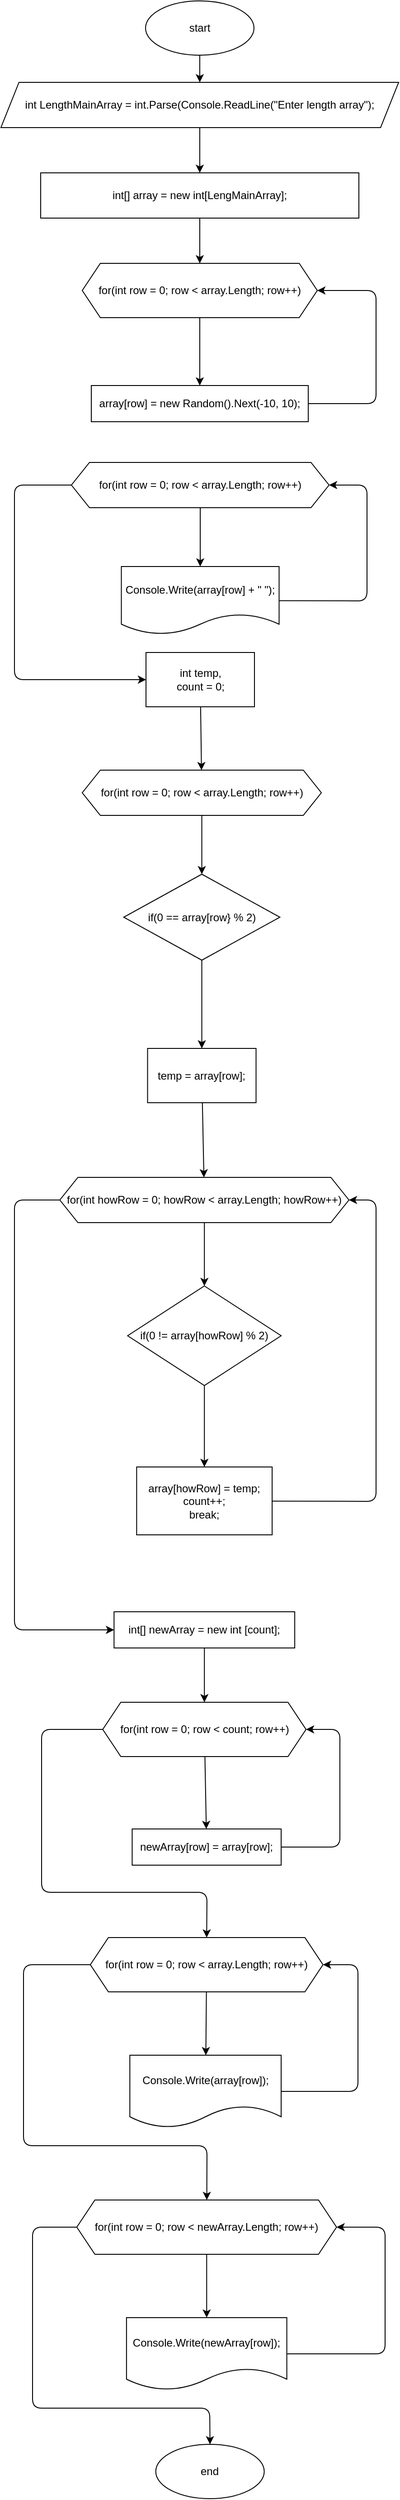 <mxfile>
    <diagram id="7j8OeyngUNTZfgthSnpG" name="Page-1">
        <mxGraphModel dx="1055" dy="1619" grid="1" gridSize="10" guides="1" tooltips="1" connect="1" arrows="1" fold="1" page="1" pageScale="1" pageWidth="850" pageHeight="1100" math="0" shadow="0">
            <root>
                <mxCell id="DKBDY1ygc_gVLrYvxeSk-0"/>
                <mxCell id="DKBDY1ygc_gVLrYvxeSk-1" parent="DKBDY1ygc_gVLrYvxeSk-0"/>
                <mxCell id="DKBDY1ygc_gVLrYvxeSk-4" value="" style="edgeStyle=none;html=1;" parent="DKBDY1ygc_gVLrYvxeSk-1" source="DKBDY1ygc_gVLrYvxeSk-2" target="DKBDY1ygc_gVLrYvxeSk-3" edge="1">
                    <mxGeometry relative="1" as="geometry"/>
                </mxCell>
                <mxCell id="DKBDY1ygc_gVLrYvxeSk-2" value="start" style="ellipse;whiteSpace=wrap;html=1;" parent="DKBDY1ygc_gVLrYvxeSk-1" vertex="1">
                    <mxGeometry x="365" y="-1080" width="120" height="60" as="geometry"/>
                </mxCell>
                <mxCell id="DKBDY1ygc_gVLrYvxeSk-13" value="" style="edgeStyle=none;html=1;" parent="DKBDY1ygc_gVLrYvxeSk-1" source="DKBDY1ygc_gVLrYvxeSk-3" target="DKBDY1ygc_gVLrYvxeSk-12" edge="1">
                    <mxGeometry relative="1" as="geometry"/>
                </mxCell>
                <mxCell id="DKBDY1ygc_gVLrYvxeSk-3" value="int LengthMainArray = int.Parse(Console.ReadLine(&quot;Enter length array&quot;);" style="shape=parallelogram;perimeter=parallelogramPerimeter;whiteSpace=wrap;html=1;fixedSize=1;" parent="DKBDY1ygc_gVLrYvxeSk-1" vertex="1">
                    <mxGeometry x="205" y="-990" width="440" height="50" as="geometry"/>
                </mxCell>
                <mxCell id="DKBDY1ygc_gVLrYvxeSk-8" value="" style="edgeStyle=none;html=1;" parent="DKBDY1ygc_gVLrYvxeSk-1" source="DKBDY1ygc_gVLrYvxeSk-5" target="DKBDY1ygc_gVLrYvxeSk-7" edge="1">
                    <mxGeometry relative="1" as="geometry"/>
                </mxCell>
                <mxCell id="DKBDY1ygc_gVLrYvxeSk-5" value="for(int row = 0; row &amp;lt; array.Length; row++)" style="shape=hexagon;perimeter=hexagonPerimeter2;whiteSpace=wrap;html=1;fixedSize=1;" parent="DKBDY1ygc_gVLrYvxeSk-1" vertex="1">
                    <mxGeometry x="295" y="-790" width="260" height="60" as="geometry"/>
                </mxCell>
                <mxCell id="0W0a0CYIU2EytpzVWh9a-0" style="edgeStyle=none;html=1;entryX=1;entryY=0.5;entryDx=0;entryDy=0;" parent="DKBDY1ygc_gVLrYvxeSk-1" source="DKBDY1ygc_gVLrYvxeSk-7" target="DKBDY1ygc_gVLrYvxeSk-5" edge="1">
                    <mxGeometry relative="1" as="geometry">
                        <Array as="points">
                            <mxPoint x="620" y="-635"/>
                            <mxPoint x="620" y="-760"/>
                        </Array>
                    </mxGeometry>
                </mxCell>
                <mxCell id="DKBDY1ygc_gVLrYvxeSk-7" value="&lt;span&gt;array[row] = new Random().Next(-10, 10);&lt;/span&gt;" style="whiteSpace=wrap;html=1;" parent="DKBDY1ygc_gVLrYvxeSk-1" vertex="1">
                    <mxGeometry x="305" y="-655" width="240" height="40" as="geometry"/>
                </mxCell>
                <mxCell id="0W0a0CYIU2EytpzVWh9a-5" value="" style="edgeStyle=none;html=1;" parent="DKBDY1ygc_gVLrYvxeSk-1" source="DKBDY1ygc_gVLrYvxeSk-10" target="0W0a0CYIU2EytpzVWh9a-4" edge="1">
                    <mxGeometry relative="1" as="geometry">
                        <Array as="points">
                            <mxPoint x="220" y="-545"/>
                            <mxPoint x="220" y="-330"/>
                        </Array>
                    </mxGeometry>
                </mxCell>
                <mxCell id="3" value="" style="edgeStyle=none;html=1;" edge="1" parent="DKBDY1ygc_gVLrYvxeSk-1" source="DKBDY1ygc_gVLrYvxeSk-10" target="2">
                    <mxGeometry relative="1" as="geometry"/>
                </mxCell>
                <mxCell id="DKBDY1ygc_gVLrYvxeSk-10" value="for(int row = 0; row &amp;lt; array.Length; row++)" style="shape=hexagon;perimeter=hexagonPerimeter2;whiteSpace=wrap;html=1;fixedSize=1;" parent="DKBDY1ygc_gVLrYvxeSk-1" vertex="1">
                    <mxGeometry x="283" y="-570" width="285" height="50" as="geometry"/>
                </mxCell>
                <mxCell id="DKBDY1ygc_gVLrYvxeSk-14" style="edgeStyle=none;html=1;entryX=0.5;entryY=0;entryDx=0;entryDy=0;" parent="DKBDY1ygc_gVLrYvxeSk-1" source="DKBDY1ygc_gVLrYvxeSk-12" target="DKBDY1ygc_gVLrYvxeSk-5" edge="1">
                    <mxGeometry relative="1" as="geometry"/>
                </mxCell>
                <mxCell id="DKBDY1ygc_gVLrYvxeSk-12" value="int[] array = new int[LengMainArray];" style="whiteSpace=wrap;html=1;" parent="DKBDY1ygc_gVLrYvxeSk-1" vertex="1">
                    <mxGeometry x="249" y="-890" width="352" height="50" as="geometry"/>
                </mxCell>
                <mxCell id="0W0a0CYIU2EytpzVWh9a-7" value="" style="edgeStyle=none;html=1;" parent="DKBDY1ygc_gVLrYvxeSk-1" source="0W0a0CYIU2EytpzVWh9a-4" target="0W0a0CYIU2EytpzVWh9a-6" edge="1">
                    <mxGeometry relative="1" as="geometry"/>
                </mxCell>
                <mxCell id="0W0a0CYIU2EytpzVWh9a-4" value="int temp,&lt;br&gt;count = 0;" style="whiteSpace=wrap;html=1;" parent="DKBDY1ygc_gVLrYvxeSk-1" vertex="1">
                    <mxGeometry x="365.5" y="-360" width="120" height="60" as="geometry"/>
                </mxCell>
                <mxCell id="0W0a0CYIU2EytpzVWh9a-9" value="" style="edgeStyle=none;html=1;" parent="DKBDY1ygc_gVLrYvxeSk-1" source="0W0a0CYIU2EytpzVWh9a-6" target="0W0a0CYIU2EytpzVWh9a-8" edge="1">
                    <mxGeometry relative="1" as="geometry"/>
                </mxCell>
                <mxCell id="0W0a0CYIU2EytpzVWh9a-6" value="for(int row = 0; row &amp;lt; array.Length; row++)" style="shape=hexagon;perimeter=hexagonPerimeter2;whiteSpace=wrap;html=1;fixedSize=1;" parent="DKBDY1ygc_gVLrYvxeSk-1" vertex="1">
                    <mxGeometry x="295" y="-230" width="264.5" height="50" as="geometry"/>
                </mxCell>
                <mxCell id="0W0a0CYIU2EytpzVWh9a-11" value="" style="edgeStyle=none;html=1;" parent="DKBDY1ygc_gVLrYvxeSk-1" source="0W0a0CYIU2EytpzVWh9a-8" target="0W0a0CYIU2EytpzVWh9a-10" edge="1">
                    <mxGeometry relative="1" as="geometry"/>
                </mxCell>
                <mxCell id="0W0a0CYIU2EytpzVWh9a-8" value="if(0 == array[row} % 2)" style="rhombus;whiteSpace=wrap;html=1;" parent="DKBDY1ygc_gVLrYvxeSk-1" vertex="1">
                    <mxGeometry x="340.88" y="-115" width="172.75" height="95" as="geometry"/>
                </mxCell>
                <mxCell id="0W0a0CYIU2EytpzVWh9a-13" value="" style="edgeStyle=none;html=1;" parent="DKBDY1ygc_gVLrYvxeSk-1" source="0W0a0CYIU2EytpzVWh9a-10" target="0W0a0CYIU2EytpzVWh9a-12" edge="1">
                    <mxGeometry relative="1" as="geometry"/>
                </mxCell>
                <mxCell id="0W0a0CYIU2EytpzVWh9a-10" value="temp = array[row];" style="whiteSpace=wrap;html=1;" parent="DKBDY1ygc_gVLrYvxeSk-1" vertex="1">
                    <mxGeometry x="367.255" y="77.5" width="120" height="60" as="geometry"/>
                </mxCell>
                <mxCell id="0W0a0CYIU2EytpzVWh9a-15" value="" style="edgeStyle=none;html=1;" parent="DKBDY1ygc_gVLrYvxeSk-1" source="0W0a0CYIU2EytpzVWh9a-12" target="0W0a0CYIU2EytpzVWh9a-14" edge="1">
                    <mxGeometry relative="1" as="geometry"/>
                </mxCell>
                <mxCell id="0W0a0CYIU2EytpzVWh9a-21" value="" style="edgeStyle=none;html=1;" parent="DKBDY1ygc_gVLrYvxeSk-1" source="0W0a0CYIU2EytpzVWh9a-12" target="0W0a0CYIU2EytpzVWh9a-20" edge="1">
                    <mxGeometry relative="1" as="geometry">
                        <Array as="points">
                            <mxPoint x="220" y="245"/>
                            <mxPoint x="220" y="720"/>
                        </Array>
                    </mxGeometry>
                </mxCell>
                <mxCell id="0W0a0CYIU2EytpzVWh9a-12" value="for(int howRow = 0; howRow &amp;lt; array.Length; howRow++)" style="shape=hexagon;perimeter=hexagonPerimeter2;whiteSpace=wrap;html=1;fixedSize=1;" parent="DKBDY1ygc_gVLrYvxeSk-1" vertex="1">
                    <mxGeometry x="270.2" y="220" width="319.8" height="50" as="geometry"/>
                </mxCell>
                <mxCell id="0W0a0CYIU2EytpzVWh9a-17" value="" style="edgeStyle=none;html=1;" parent="DKBDY1ygc_gVLrYvxeSk-1" source="0W0a0CYIU2EytpzVWh9a-14" target="0W0a0CYIU2EytpzVWh9a-16" edge="1">
                    <mxGeometry relative="1" as="geometry"/>
                </mxCell>
                <mxCell id="0W0a0CYIU2EytpzVWh9a-14" value="if(0 != array[howRow] % 2)" style="rhombus;whiteSpace=wrap;html=1;" parent="DKBDY1ygc_gVLrYvxeSk-1" vertex="1">
                    <mxGeometry x="345.18" y="340" width="169.85" height="110" as="geometry"/>
                </mxCell>
                <mxCell id="0W0a0CYIU2EytpzVWh9a-18" style="edgeStyle=none;html=1;entryX=1;entryY=0.5;entryDx=0;entryDy=0;" parent="DKBDY1ygc_gVLrYvxeSk-1" source="0W0a0CYIU2EytpzVWh9a-16" target="0W0a0CYIU2EytpzVWh9a-12" edge="1">
                    <mxGeometry relative="1" as="geometry">
                        <Array as="points">
                            <mxPoint x="620" y="578"/>
                            <mxPoint x="620" y="245"/>
                        </Array>
                    </mxGeometry>
                </mxCell>
                <mxCell id="0W0a0CYIU2EytpzVWh9a-16" value="array[howRow] = temp;&lt;br&gt;count++;&lt;br&gt;break;" style="whiteSpace=wrap;html=1;" parent="DKBDY1ygc_gVLrYvxeSk-1" vertex="1">
                    <mxGeometry x="355.16" y="540" width="149.89" height="75" as="geometry"/>
                </mxCell>
                <mxCell id="0W0a0CYIU2EytpzVWh9a-23" value="" style="edgeStyle=none;html=1;" parent="DKBDY1ygc_gVLrYvxeSk-1" source="0W0a0CYIU2EytpzVWh9a-20" target="0W0a0CYIU2EytpzVWh9a-22" edge="1">
                    <mxGeometry relative="1" as="geometry"/>
                </mxCell>
                <mxCell id="0W0a0CYIU2EytpzVWh9a-20" value="int[] newArray = new int [count];" style="whiteSpace=wrap;html=1;" parent="DKBDY1ygc_gVLrYvxeSk-1" vertex="1">
                    <mxGeometry x="330.16" y="700" width="199.89" height="40" as="geometry"/>
                </mxCell>
                <mxCell id="0W0a0CYIU2EytpzVWh9a-25" value="" style="edgeStyle=none;html=1;" parent="DKBDY1ygc_gVLrYvxeSk-1" source="0W0a0CYIU2EytpzVWh9a-22" target="0W0a0CYIU2EytpzVWh9a-24" edge="1">
                    <mxGeometry relative="1" as="geometry"/>
                </mxCell>
                <mxCell id="0W0a0CYIU2EytpzVWh9a-33" style="edgeStyle=none;html=1;entryX=0.5;entryY=0;entryDx=0;entryDy=0;" parent="DKBDY1ygc_gVLrYvxeSk-1" source="0W0a0CYIU2EytpzVWh9a-22" target="0W0a0CYIU2EytpzVWh9a-27" edge="1">
                    <mxGeometry relative="1" as="geometry">
                        <Array as="points">
                            <mxPoint x="250" y="830"/>
                            <mxPoint x="250" y="1010"/>
                            <mxPoint x="433" y="1010"/>
                        </Array>
                    </mxGeometry>
                </mxCell>
                <mxCell id="0W0a0CYIU2EytpzVWh9a-22" value="for(int row = 0; row &amp;lt; count; row++)" style="shape=hexagon;perimeter=hexagonPerimeter2;whiteSpace=wrap;html=1;fixedSize=1;" parent="DKBDY1ygc_gVLrYvxeSk-1" vertex="1">
                    <mxGeometry x="317.66" y="800" width="224.9" height="60" as="geometry"/>
                </mxCell>
                <mxCell id="0W0a0CYIU2EytpzVWh9a-26" style="edgeStyle=none;html=1;entryX=1;entryY=0.5;entryDx=0;entryDy=0;" parent="DKBDY1ygc_gVLrYvxeSk-1" source="0W0a0CYIU2EytpzVWh9a-24" target="0W0a0CYIU2EytpzVWh9a-22" edge="1">
                    <mxGeometry relative="1" as="geometry">
                        <Array as="points">
                            <mxPoint x="580" y="960"/>
                            <mxPoint x="580" y="830"/>
                        </Array>
                    </mxGeometry>
                </mxCell>
                <mxCell id="0W0a0CYIU2EytpzVWh9a-24" value="newArray[row] = array[row];" style="whiteSpace=wrap;html=1;" parent="DKBDY1ygc_gVLrYvxeSk-1" vertex="1">
                    <mxGeometry x="350.21" y="940" width="164.82" height="40" as="geometry"/>
                </mxCell>
                <mxCell id="0W0a0CYIU2EytpzVWh9a-35" value="" style="edgeStyle=none;html=1;" parent="DKBDY1ygc_gVLrYvxeSk-1" source="0W0a0CYIU2EytpzVWh9a-27" target="0W0a0CYIU2EytpzVWh9a-34" edge="1">
                    <mxGeometry relative="1" as="geometry">
                        <Array as="points">
                            <mxPoint x="230" y="1090"/>
                            <mxPoint x="230" y="1290"/>
                            <mxPoint x="433" y="1290"/>
                        </Array>
                    </mxGeometry>
                </mxCell>
                <mxCell id="6" value="" style="edgeStyle=none;html=1;" edge="1" parent="DKBDY1ygc_gVLrYvxeSk-1" source="0W0a0CYIU2EytpzVWh9a-27" target="5">
                    <mxGeometry relative="1" as="geometry"/>
                </mxCell>
                <mxCell id="0W0a0CYIU2EytpzVWh9a-27" value="for(int row = 0; row &amp;lt; array.Length; row++)" style="shape=hexagon;perimeter=hexagonPerimeter2;whiteSpace=wrap;html=1;fixedSize=1;" parent="DKBDY1ygc_gVLrYvxeSk-1" vertex="1">
                    <mxGeometry x="303.93" y="1060" width="257.38" height="60" as="geometry"/>
                </mxCell>
                <mxCell id="0W0a0CYIU2EytpzVWh9a-41" value="" style="edgeStyle=none;html=1;" parent="DKBDY1ygc_gVLrYvxeSk-1" source="0W0a0CYIU2EytpzVWh9a-34" target="0W0a0CYIU2EytpzVWh9a-40" edge="1">
                    <mxGeometry relative="1" as="geometry">
                        <Array as="points">
                            <mxPoint x="240" y="1380"/>
                            <mxPoint x="240" y="1580"/>
                            <mxPoint x="436" y="1580"/>
                        </Array>
                    </mxGeometry>
                </mxCell>
                <mxCell id="9" value="" style="edgeStyle=none;html=1;" edge="1" parent="DKBDY1ygc_gVLrYvxeSk-1" source="0W0a0CYIU2EytpzVWh9a-34" target="8">
                    <mxGeometry relative="1" as="geometry"/>
                </mxCell>
                <mxCell id="0W0a0CYIU2EytpzVWh9a-34" value="for(int row = 0; row &amp;lt; newArray.Length; row++)" style="shape=hexagon;perimeter=hexagonPerimeter2;whiteSpace=wrap;html=1;fixedSize=1;" parent="DKBDY1ygc_gVLrYvxeSk-1" vertex="1">
                    <mxGeometry x="288.96" y="1350" width="287.36" height="60" as="geometry"/>
                </mxCell>
                <mxCell id="0W0a0CYIU2EytpzVWh9a-40" value="end" style="ellipse;whiteSpace=wrap;html=1;" parent="DKBDY1ygc_gVLrYvxeSk-1" vertex="1">
                    <mxGeometry x="376.32" y="1620" width="120" height="60" as="geometry"/>
                </mxCell>
                <mxCell id="4" style="edgeStyle=none;html=1;entryX=1;entryY=0.5;entryDx=0;entryDy=0;" edge="1" parent="DKBDY1ygc_gVLrYvxeSk-1" source="2" target="DKBDY1ygc_gVLrYvxeSk-10">
                    <mxGeometry relative="1" as="geometry">
                        <Array as="points">
                            <mxPoint x="610" y="-417"/>
                            <mxPoint x="610" y="-545"/>
                        </Array>
                    </mxGeometry>
                </mxCell>
                <mxCell id="2" value="&lt;span&gt;Console.Write(array[row] + &quot; &quot;);&lt;/span&gt;" style="shape=document;whiteSpace=wrap;html=1;boundedLbl=1;" vertex="1" parent="DKBDY1ygc_gVLrYvxeSk-1">
                    <mxGeometry x="338.25" y="-455" width="174.5" height="75" as="geometry"/>
                </mxCell>
                <mxCell id="7" style="edgeStyle=none;html=1;entryX=1;entryY=0.5;entryDx=0;entryDy=0;" edge="1" parent="DKBDY1ygc_gVLrYvxeSk-1" source="5" target="0W0a0CYIU2EytpzVWh9a-27">
                    <mxGeometry relative="1" as="geometry">
                        <Array as="points">
                            <mxPoint x="600" y="1230"/>
                            <mxPoint x="600" y="1090"/>
                        </Array>
                    </mxGeometry>
                </mxCell>
                <mxCell id="5" value="&lt;span&gt;Console.Write(array[row]);&lt;/span&gt;" style="shape=document;whiteSpace=wrap;html=1;boundedLbl=1;" vertex="1" parent="DKBDY1ygc_gVLrYvxeSk-1">
                    <mxGeometry x="347.65" y="1190" width="167.38" height="80" as="geometry"/>
                </mxCell>
                <mxCell id="10" style="edgeStyle=none;html=1;entryX=1;entryY=0.5;entryDx=0;entryDy=0;" edge="1" parent="DKBDY1ygc_gVLrYvxeSk-1" source="8" target="0W0a0CYIU2EytpzVWh9a-34">
                    <mxGeometry relative="1" as="geometry">
                        <Array as="points">
                            <mxPoint x="630" y="1520"/>
                            <mxPoint x="630" y="1380"/>
                        </Array>
                    </mxGeometry>
                </mxCell>
                <mxCell id="8" value="&lt;span&gt;Console.Write(newArray[row]);&lt;/span&gt;" style="shape=document;whiteSpace=wrap;html=1;boundedLbl=1;" vertex="1" parent="DKBDY1ygc_gVLrYvxeSk-1">
                    <mxGeometry x="343.94" y="1480" width="177.36" height="80" as="geometry"/>
                </mxCell>
            </root>
        </mxGraphModel>
    </diagram>
</mxfile>